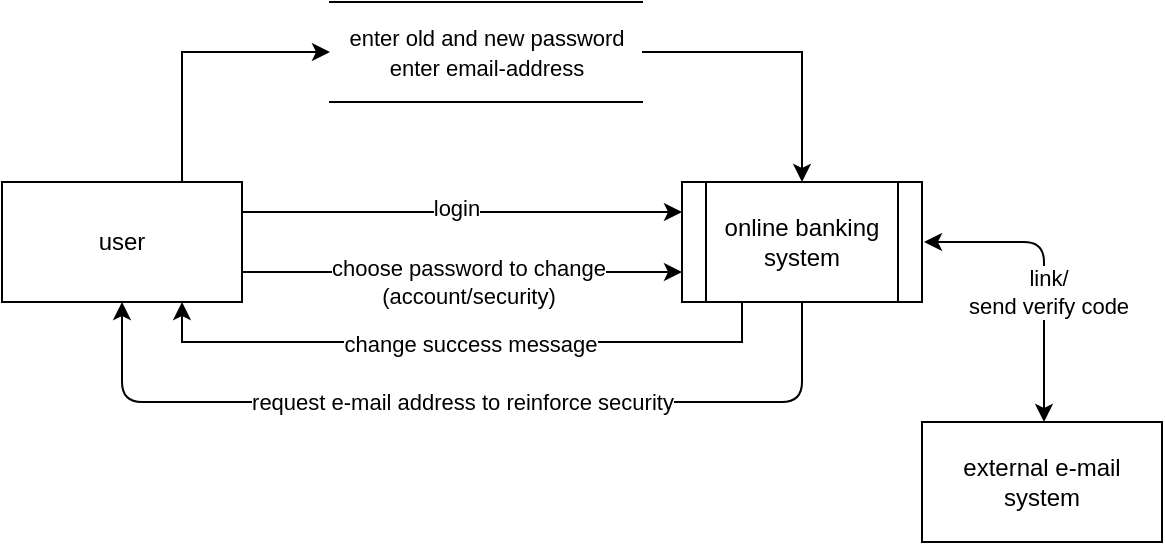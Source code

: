 <mxfile version="13.2.1" type="device"><diagram id="gFiwduCMdQCOQX8vRR2u" name="Page-1"><mxGraphModel dx="1038" dy="499" grid="1" gridSize="10" guides="1" tooltips="1" connect="1" arrows="1" fold="1" page="1" pageScale="1" pageWidth="827" pageHeight="1169" math="0" shadow="0"><root><mxCell id="0"/><mxCell id="1" parent="0"/><mxCell id="yS6j61e4yqAPPfWzErQk-23" value="" style="edgeStyle=orthogonalEdgeStyle;rounded=0;orthogonalLoop=1;jettySize=auto;html=1;entryX=0.75;entryY=1;entryDx=0;entryDy=0;exitX=0.25;exitY=1;exitDx=0;exitDy=0;" parent="1" source="yS6j61e4yqAPPfWzErQk-3" target="yS6j61e4yqAPPfWzErQk-6" edge="1"><mxGeometry relative="1" as="geometry"><mxPoint x="620" y="400" as="targetPoint"/></mxGeometry></mxCell><mxCell id="yS6j61e4yqAPPfWzErQk-24" value="change success message" style="edgeLabel;html=1;align=center;verticalAlign=middle;resizable=0;points=[];" parent="yS6j61e4yqAPPfWzErQk-23" vertex="1" connectable="0"><mxGeometry x="0.239" y="1" relative="1" as="geometry"><mxPoint x="42" as="offset"/></mxGeometry></mxCell><mxCell id="yS6j61e4yqAPPfWzErQk-3" value="online banking system" style="shape=process;whiteSpace=wrap;html=1;backgroundOutline=1;" parent="1" vertex="1"><mxGeometry x="510" y="260" width="120" height="60" as="geometry"/></mxCell><mxCell id="Ttw5WVVzPWrcXDWfvOMc-2" style="edgeStyle=orthogonalEdgeStyle;rounded=0;orthogonalLoop=1;jettySize=auto;html=1;exitX=0.75;exitY=0;exitDx=0;exitDy=0;entryX=0;entryY=0.5;entryDx=0;entryDy=0;" parent="1" source="yS6j61e4yqAPPfWzErQk-6" target="Ttw5WVVzPWrcXDWfvOMc-1" edge="1"><mxGeometry relative="1" as="geometry"/></mxCell><mxCell id="yS6j61e4yqAPPfWzErQk-6" value="user" style="rounded=0;whiteSpace=wrap;html=1;" parent="1" vertex="1"><mxGeometry x="170" y="260" width="120" height="60" as="geometry"/></mxCell><mxCell id="yS6j61e4yqAPPfWzErQk-7" value="" style="endArrow=classic;html=1;exitX=1;exitY=0.25;exitDx=0;exitDy=0;entryX=0;entryY=0.25;entryDx=0;entryDy=0;" parent="1" source="yS6j61e4yqAPPfWzErQk-6" target="yS6j61e4yqAPPfWzErQk-3" edge="1"><mxGeometry width="50" height="50" relative="1" as="geometry"><mxPoint x="190" y="230" as="sourcePoint"/><mxPoint x="240" y="180" as="targetPoint"/></mxGeometry></mxCell><mxCell id="yS6j61e4yqAPPfWzErQk-8" value="login" style="edgeLabel;html=1;align=center;verticalAlign=middle;resizable=0;points=[];" parent="yS6j61e4yqAPPfWzErQk-7" vertex="1" connectable="0"><mxGeometry x="-0.451" y="2" relative="1" as="geometry"><mxPoint x="46" as="offset"/></mxGeometry></mxCell><mxCell id="Ttw5WVVzPWrcXDWfvOMc-3" style="edgeStyle=orthogonalEdgeStyle;rounded=0;orthogonalLoop=1;jettySize=auto;html=1;exitX=1;exitY=0.5;exitDx=0;exitDy=0;entryX=0.5;entryY=0;entryDx=0;entryDy=0;" parent="1" source="Ttw5WVVzPWrcXDWfvOMc-1" target="yS6j61e4yqAPPfWzErQk-3" edge="1"><mxGeometry relative="1" as="geometry"/></mxCell><mxCell id="Ttw5WVVzPWrcXDWfvOMc-1" value="&lt;span style=&quot;font-size: 11px ; background-color: rgb(255 , 255 , 255)&quot;&gt;enter old and new password&lt;br&gt;enter email-address&lt;br&gt;&lt;/span&gt;" style="html=1;dashed=0;whitespace=wrap;shape=partialRectangle;right=0;left=0;" parent="1" vertex="1"><mxGeometry x="334" y="170" width="156" height="50" as="geometry"/></mxCell><mxCell id="d2Xi0RSL_PmT_96woM4B-1" value="external e-mail system" style="rounded=0;whiteSpace=wrap;html=1;" vertex="1" parent="1"><mxGeometry x="630" y="380" width="120" height="60" as="geometry"/></mxCell><mxCell id="d2Xi0RSL_PmT_96woM4B-2" value="" style="endArrow=classic;html=1;exitX=1;exitY=0.75;exitDx=0;exitDy=0;entryX=0;entryY=0.75;entryDx=0;entryDy=0;" edge="1" parent="1" source="yS6j61e4yqAPPfWzErQk-6" target="yS6j61e4yqAPPfWzErQk-3"><mxGeometry width="50" height="50" relative="1" as="geometry"><mxPoint x="310" y="430" as="sourcePoint"/><mxPoint x="360" y="380" as="targetPoint"/></mxGeometry></mxCell><mxCell id="d2Xi0RSL_PmT_96woM4B-3" value="choose password to change&lt;br&gt;(account/security)" style="edgeLabel;html=1;align=center;verticalAlign=middle;resizable=0;points=[];" vertex="1" connectable="0" parent="d2Xi0RSL_PmT_96woM4B-2"><mxGeometry x="-0.421" y="-5" relative="1" as="geometry"><mxPoint x="49" as="offset"/></mxGeometry></mxCell><mxCell id="d2Xi0RSL_PmT_96woM4B-4" value="" style="endArrow=classic;html=1;" edge="1" parent="1" source="yS6j61e4yqAPPfWzErQk-3" target="yS6j61e4yqAPPfWzErQk-6"><mxGeometry width="50" height="50" relative="1" as="geometry"><mxPoint x="290" y="410" as="sourcePoint"/><mxPoint x="340" y="360" as="targetPoint"/><Array as="points"><mxPoint x="570" y="370"/><mxPoint x="230" y="370"/></Array></mxGeometry></mxCell><mxCell id="d2Xi0RSL_PmT_96woM4B-5" value="request e-mail address to reinforce security" style="edgeLabel;html=1;align=center;verticalAlign=middle;resizable=0;points=[];" vertex="1" connectable="0" parent="d2Xi0RSL_PmT_96woM4B-4"><mxGeometry x="0.387" relative="1" as="geometry"><mxPoint x="85" as="offset"/></mxGeometry></mxCell><mxCell id="d2Xi0RSL_PmT_96woM4B-6" value="" style="endArrow=classic;startArrow=classic;html=1;" edge="1" parent="1"><mxGeometry width="50" height="50" relative="1" as="geometry"><mxPoint x="691" y="380" as="sourcePoint"/><mxPoint x="631" y="290" as="targetPoint"/><Array as="points"><mxPoint x="691" y="290"/></Array></mxGeometry></mxCell><mxCell id="d2Xi0RSL_PmT_96woM4B-8" value="link/&lt;br&gt;send verify code" style="edgeLabel;html=1;align=center;verticalAlign=middle;resizable=0;points=[];" vertex="1" connectable="0" parent="d2Xi0RSL_PmT_96woM4B-6"><mxGeometry x="-0.128" y="-2" relative="1" as="geometry"><mxPoint as="offset"/></mxGeometry></mxCell></root></mxGraphModel></diagram></mxfile>